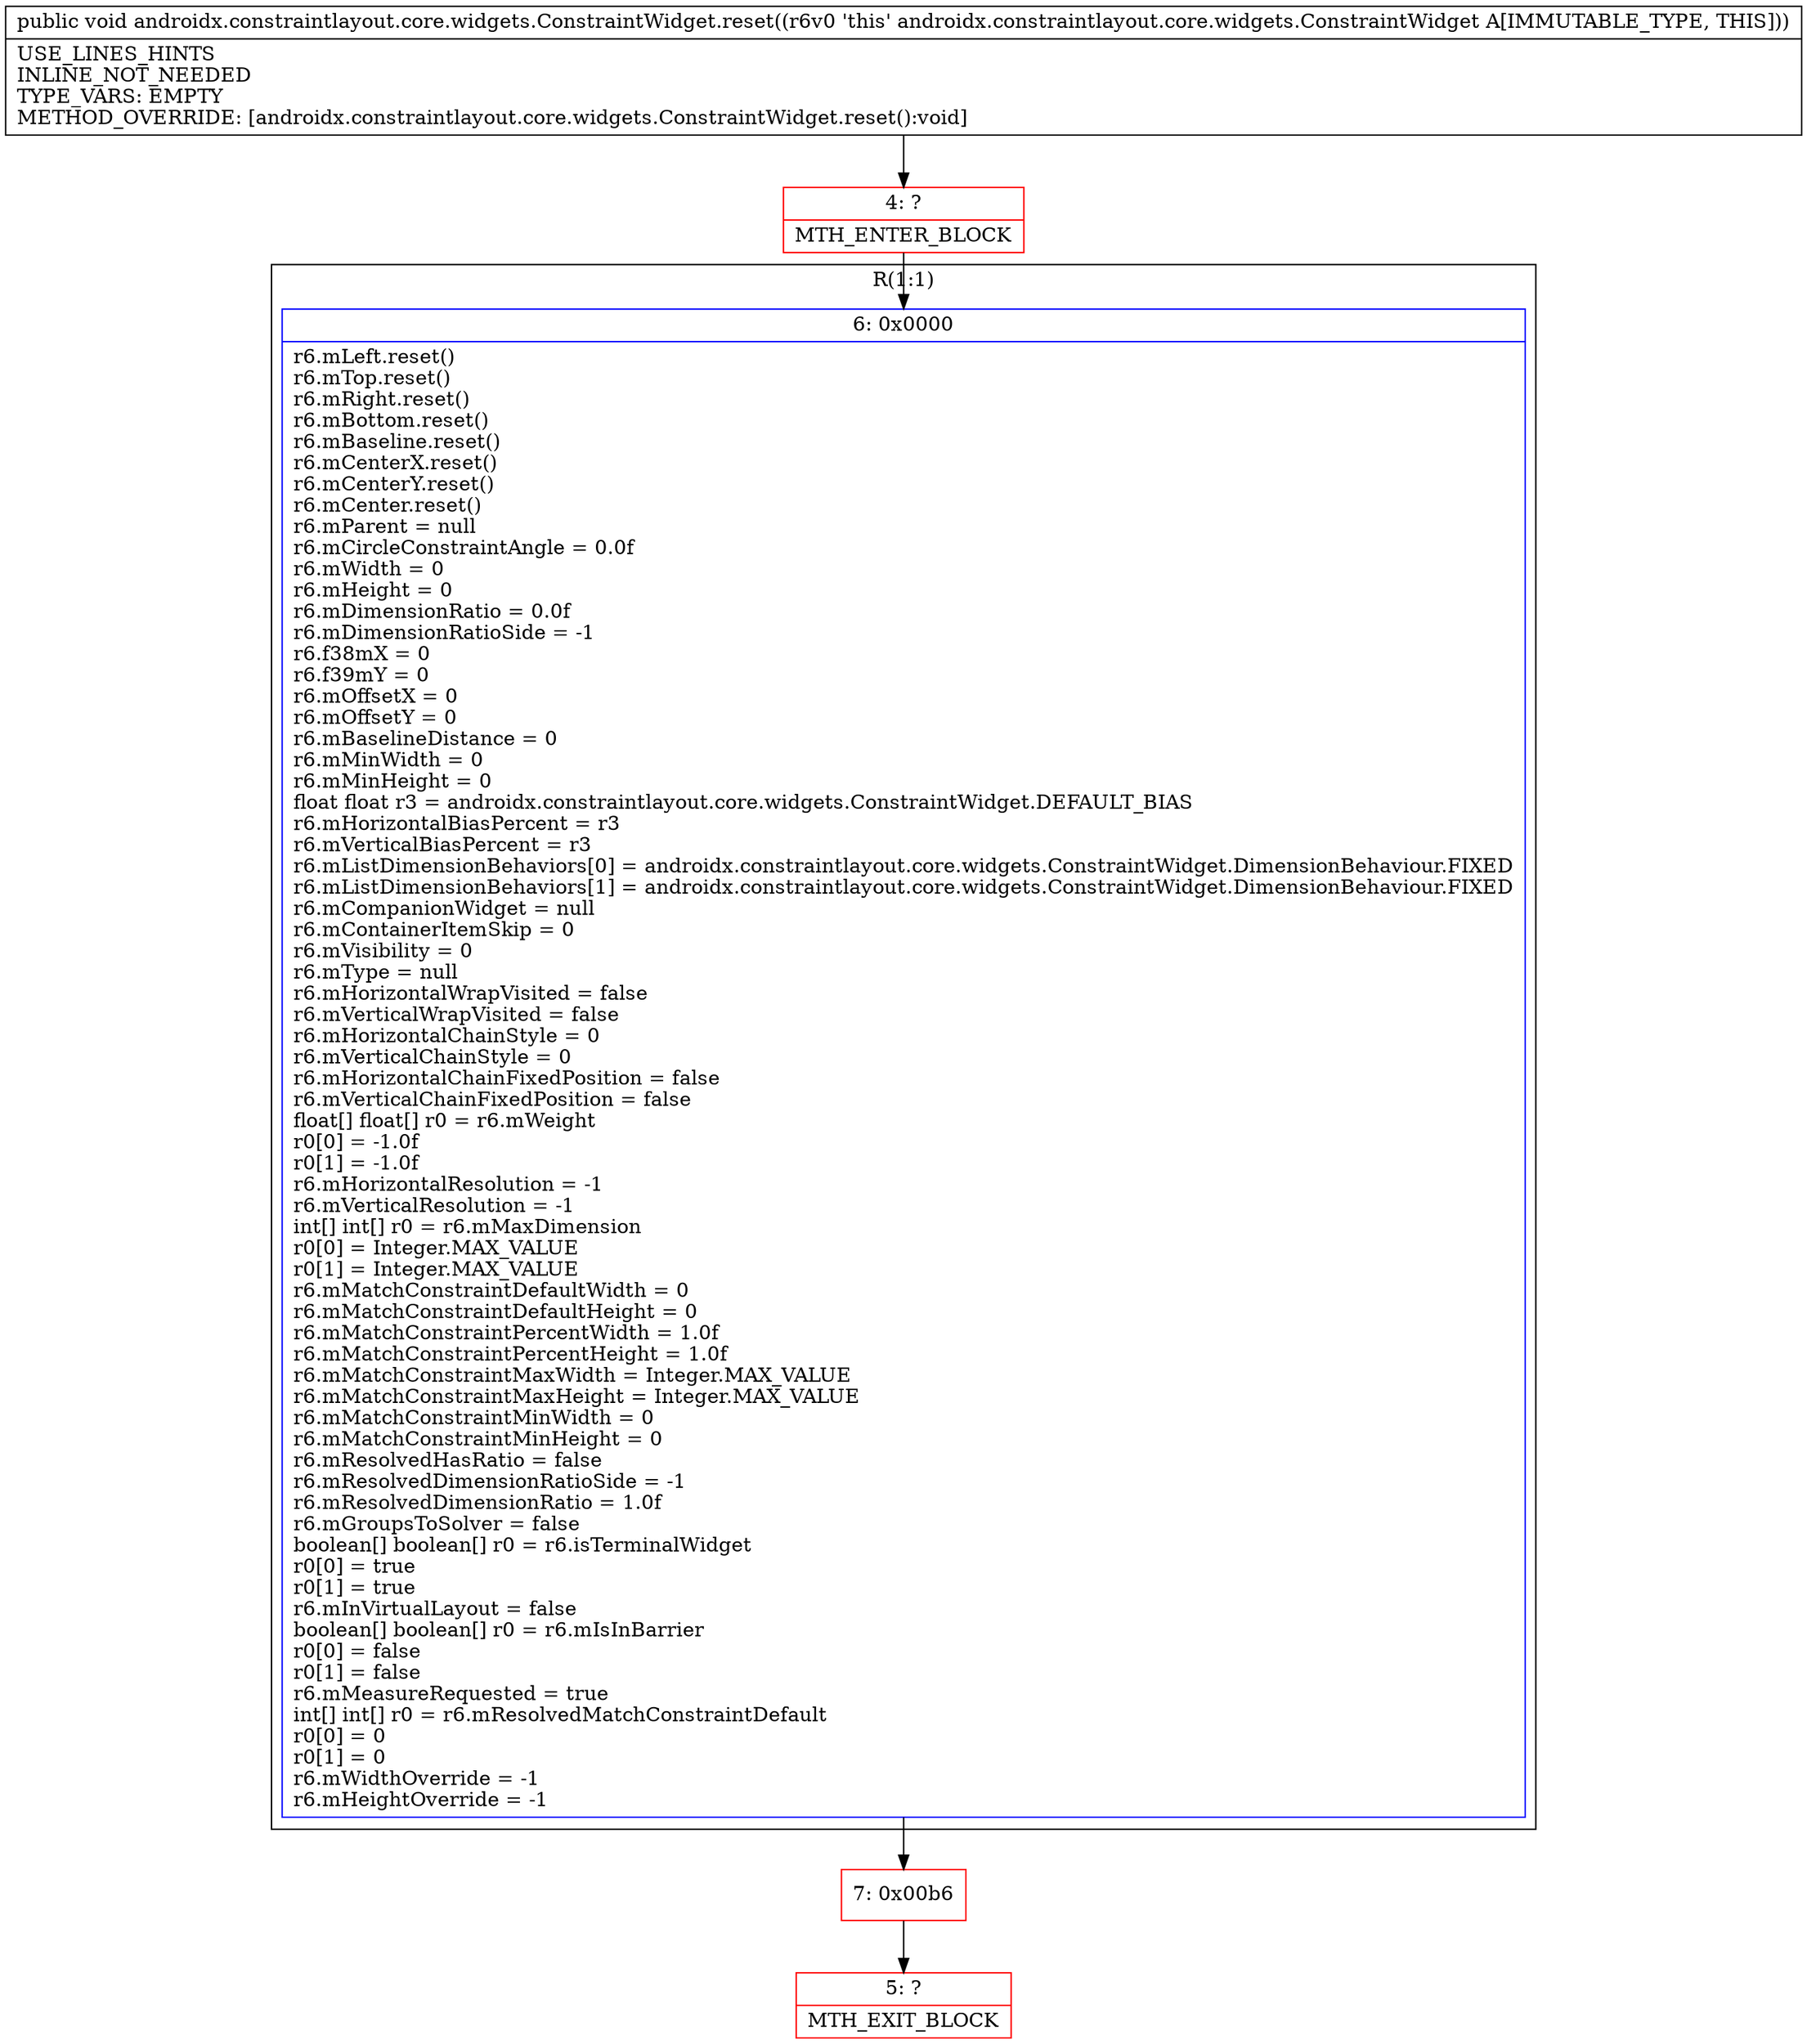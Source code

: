 digraph "CFG forandroidx.constraintlayout.core.widgets.ConstraintWidget.reset()V" {
subgraph cluster_Region_1100825250 {
label = "R(1:1)";
node [shape=record,color=blue];
Node_6 [shape=record,label="{6\:\ 0x0000|r6.mLeft.reset()\lr6.mTop.reset()\lr6.mRight.reset()\lr6.mBottom.reset()\lr6.mBaseline.reset()\lr6.mCenterX.reset()\lr6.mCenterY.reset()\lr6.mCenter.reset()\lr6.mParent = null\lr6.mCircleConstraintAngle = 0.0f\lr6.mWidth = 0\lr6.mHeight = 0\lr6.mDimensionRatio = 0.0f\lr6.mDimensionRatioSide = \-1\lr6.f38mX = 0\lr6.f39mY = 0\lr6.mOffsetX = 0\lr6.mOffsetY = 0\lr6.mBaselineDistance = 0\lr6.mMinWidth = 0\lr6.mMinHeight = 0\lfloat float r3 = androidx.constraintlayout.core.widgets.ConstraintWidget.DEFAULT_BIAS\lr6.mHorizontalBiasPercent = r3\lr6.mVerticalBiasPercent = r3\lr6.mListDimensionBehaviors[0] = androidx.constraintlayout.core.widgets.ConstraintWidget.DimensionBehaviour.FIXED\lr6.mListDimensionBehaviors[1] = androidx.constraintlayout.core.widgets.ConstraintWidget.DimensionBehaviour.FIXED\lr6.mCompanionWidget = null\lr6.mContainerItemSkip = 0\lr6.mVisibility = 0\lr6.mType = null\lr6.mHorizontalWrapVisited = false\lr6.mVerticalWrapVisited = false\lr6.mHorizontalChainStyle = 0\lr6.mVerticalChainStyle = 0\lr6.mHorizontalChainFixedPosition = false\lr6.mVerticalChainFixedPosition = false\lfloat[] float[] r0 = r6.mWeight\lr0[0] = \-1.0f\lr0[1] = \-1.0f\lr6.mHorizontalResolution = \-1\lr6.mVerticalResolution = \-1\lint[] int[] r0 = r6.mMaxDimension\lr0[0] = Integer.MAX_VALUE\lr0[1] = Integer.MAX_VALUE\lr6.mMatchConstraintDefaultWidth = 0\lr6.mMatchConstraintDefaultHeight = 0\lr6.mMatchConstraintPercentWidth = 1.0f\lr6.mMatchConstraintPercentHeight = 1.0f\lr6.mMatchConstraintMaxWidth = Integer.MAX_VALUE\lr6.mMatchConstraintMaxHeight = Integer.MAX_VALUE\lr6.mMatchConstraintMinWidth = 0\lr6.mMatchConstraintMinHeight = 0\lr6.mResolvedHasRatio = false\lr6.mResolvedDimensionRatioSide = \-1\lr6.mResolvedDimensionRatio = 1.0f\lr6.mGroupsToSolver = false\lboolean[] boolean[] r0 = r6.isTerminalWidget\lr0[0] = true\lr0[1] = true\lr6.mInVirtualLayout = false\lboolean[] boolean[] r0 = r6.mIsInBarrier\lr0[0] = false\lr0[1] = false\lr6.mMeasureRequested = true\lint[] int[] r0 = r6.mResolvedMatchConstraintDefault\lr0[0] = 0\lr0[1] = 0\lr6.mWidthOverride = \-1\lr6.mHeightOverride = \-1\l}"];
}
Node_4 [shape=record,color=red,label="{4\:\ ?|MTH_ENTER_BLOCK\l}"];
Node_7 [shape=record,color=red,label="{7\:\ 0x00b6}"];
Node_5 [shape=record,color=red,label="{5\:\ ?|MTH_EXIT_BLOCK\l}"];
MethodNode[shape=record,label="{public void androidx.constraintlayout.core.widgets.ConstraintWidget.reset((r6v0 'this' androidx.constraintlayout.core.widgets.ConstraintWidget A[IMMUTABLE_TYPE, THIS]))  | USE_LINES_HINTS\lINLINE_NOT_NEEDED\lTYPE_VARS: EMPTY\lMETHOD_OVERRIDE: [androidx.constraintlayout.core.widgets.ConstraintWidget.reset():void]\l}"];
MethodNode -> Node_4;Node_6 -> Node_7;
Node_4 -> Node_6;
Node_7 -> Node_5;
}

